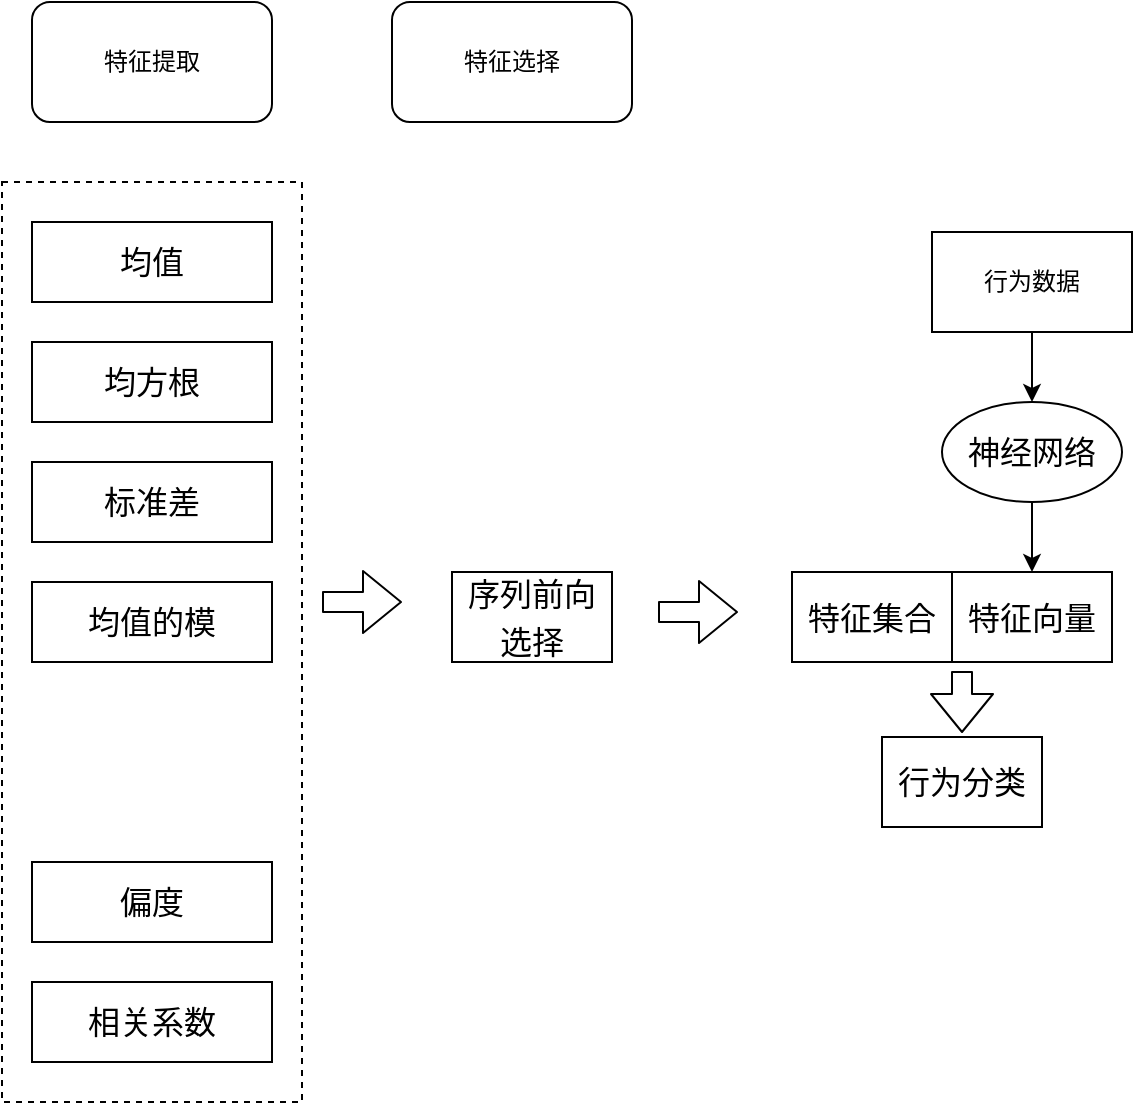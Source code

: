 <mxfile version="12.2.2" type="github" pages="1">
  <diagram id="4a39q2auaV-xZN6c6QUD" name="Page-1">
    <mxGraphModel dx="1019" dy="519" grid="1" gridSize="10" guides="1" tooltips="1" connect="1" arrows="1" fold="1" page="1" pageScale="1" pageWidth="827" pageHeight="1169" math="0" shadow="0">
      <root>
        <mxCell id="0"/>
        <mxCell id="1" parent="0"/>
        <mxCell id="L1K248meVKGxkzELrdeW-12" value="" style="shape=flexArrow;endArrow=classic;html=1;" edge="1" parent="1">
          <mxGeometry width="50" height="50" relative="1" as="geometry">
            <mxPoint x="545" y="354.5" as="sourcePoint"/>
            <mxPoint x="545" y="385.5" as="targetPoint"/>
          </mxGeometry>
        </mxCell>
        <mxCell id="o6BnJkaYNzVzD3ShalXg-1" value="均值" style="rounded=0;whiteSpace=wrap;html=1;fontSize=16;" parent="1" vertex="1">
          <mxGeometry x="80" y="130" width="120" height="40" as="geometry"/>
        </mxCell>
        <mxCell id="o6BnJkaYNzVzD3ShalXg-2" value="均方根" style="rounded=0;whiteSpace=wrap;html=1;fontSize=16;" parent="1" vertex="1">
          <mxGeometry x="80" y="190" width="120" height="40" as="geometry"/>
        </mxCell>
        <mxCell id="o6BnJkaYNzVzD3ShalXg-3" value="标准差" style="rounded=0;whiteSpace=wrap;html=1;fontSize=16;" parent="1" vertex="1">
          <mxGeometry x="80" y="250" width="120" height="40" as="geometry"/>
        </mxCell>
        <mxCell id="o6BnJkaYNzVzD3ShalXg-4" value="&lt;span style=&quot;font-size: 12pt ; line-height: 150%&quot;&gt;序列前向选择&lt;/span&gt;" style="rounded=0;whiteSpace=wrap;html=1;fontSize=16;" parent="1" vertex="1">
          <mxGeometry x="290" y="305" width="80" height="45" as="geometry"/>
        </mxCell>
        <mxCell id="o6BnJkaYNzVzD3ShalXg-5" value="相关系数" style="rounded=0;whiteSpace=wrap;html=1;fontSize=16;" parent="1" vertex="1">
          <mxGeometry x="80" y="510" width="120" height="40" as="geometry"/>
        </mxCell>
        <mxCell id="o6BnJkaYNzVzD3ShalXg-6" value="偏度" style="rounded=0;whiteSpace=wrap;html=1;fontSize=16;" parent="1" vertex="1">
          <mxGeometry x="80" y="450" width="120" height="40" as="geometry"/>
        </mxCell>
        <mxCell id="o6BnJkaYNzVzD3ShalXg-9" value="均值的模" style="rounded=0;whiteSpace=wrap;html=1;fontSize=16;" parent="1" vertex="1">
          <mxGeometry x="80" y="310" width="120" height="40" as="geometry"/>
        </mxCell>
        <mxCell id="o6BnJkaYNzVzD3ShalXg-13" value="" style="rounded=0;whiteSpace=wrap;html=1;fontSize=16;dashed=1;fillColor=none;" parent="1" vertex="1">
          <mxGeometry x="65" y="110" width="150" height="460" as="geometry"/>
        </mxCell>
        <mxCell id="L1K248meVKGxkzELrdeW-6" value="" style="edgeStyle=orthogonalEdgeStyle;rounded=0;orthogonalLoop=1;jettySize=auto;html=1;" edge="1" parent="1" source="o6BnJkaYNzVzD3ShalXg-17" target="L1K248meVKGxkzELrdeW-5">
          <mxGeometry relative="1" as="geometry"/>
        </mxCell>
        <mxCell id="o6BnJkaYNzVzD3ShalXg-17" value="神经网络" style="ellipse;whiteSpace=wrap;html=1;fillColor=none;fontSize=16;" parent="1" vertex="1">
          <mxGeometry x="535" y="220" width="90" height="50" as="geometry"/>
        </mxCell>
        <mxCell id="L1K248meVKGxkzELrdeW-1" value="" style="shape=flexArrow;endArrow=classic;html=1;" edge="1" parent="1">
          <mxGeometry width="50" height="50" relative="1" as="geometry">
            <mxPoint x="225" y="320" as="sourcePoint"/>
            <mxPoint x="265" y="320" as="targetPoint"/>
          </mxGeometry>
        </mxCell>
        <mxCell id="L1K248meVKGxkzELrdeW-2" value="" style="shape=flexArrow;endArrow=classic;html=1;" edge="1" parent="1">
          <mxGeometry width="50" height="50" relative="1" as="geometry">
            <mxPoint x="393" y="325" as="sourcePoint"/>
            <mxPoint x="433" y="325" as="targetPoint"/>
          </mxGeometry>
        </mxCell>
        <mxCell id="L1K248meVKGxkzELrdeW-3" value="&lt;span style=&quot;font-size: 12pt ; line-height: 150%&quot;&gt;特征集合&lt;/span&gt;" style="rounded=0;whiteSpace=wrap;html=1;fontSize=16;" vertex="1" parent="1">
          <mxGeometry x="460" y="305" width="80" height="45" as="geometry"/>
        </mxCell>
        <mxCell id="L1K248meVKGxkzELrdeW-7" value="" style="edgeStyle=orthogonalEdgeStyle;rounded=0;orthogonalLoop=1;jettySize=auto;html=1;" edge="1" parent="1" source="L1K248meVKGxkzELrdeW-4" target="o6BnJkaYNzVzD3ShalXg-17">
          <mxGeometry relative="1" as="geometry"/>
        </mxCell>
        <mxCell id="L1K248meVKGxkzELrdeW-4" value="行为数据" style="rounded=0;whiteSpace=wrap;html=1;" vertex="1" parent="1">
          <mxGeometry x="530" y="135" width="100" height="50" as="geometry"/>
        </mxCell>
        <mxCell id="L1K248meVKGxkzELrdeW-5" value="特征向量" style="rounded=0;whiteSpace=wrap;html=1;fontSize=16;" vertex="1" parent="1">
          <mxGeometry x="540" y="305" width="80" height="45" as="geometry"/>
        </mxCell>
        <mxCell id="L1K248meVKGxkzELrdeW-10" value="行为分类" style="rounded=0;whiteSpace=wrap;html=1;fontSize=16;" vertex="1" parent="1">
          <mxGeometry x="505" y="387.5" width="80" height="45" as="geometry"/>
        </mxCell>
        <mxCell id="L1K248meVKGxkzELrdeW-8" value="特征提取" style="rounded=1;whiteSpace=wrap;html=1;" vertex="1" parent="1">
          <mxGeometry x="80" y="20" width="120" height="60" as="geometry"/>
        </mxCell>
        <mxCell id="L1K248meVKGxkzELrdeW-9" value="特征选择" style="rounded=1;whiteSpace=wrap;html=1;" vertex="1" parent="1">
          <mxGeometry x="260" y="20" width="120" height="60" as="geometry"/>
        </mxCell>
      </root>
    </mxGraphModel>
  </diagram>
</mxfile>
